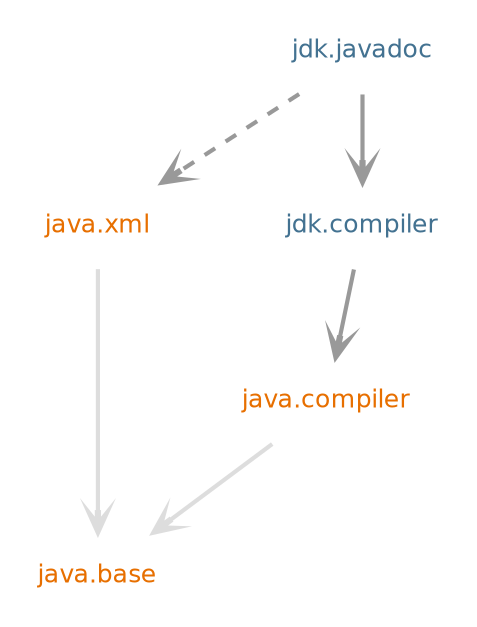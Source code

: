 digraph "jdk.javadoc" {
  nodesep=.5;
  ranksep=0.600000;
  pencolor=transparent;
  node [shape=plaintext, fontcolor="#000000", fontname="DejaVuSans", fontsize=12, margin=".2,.2"];
  edge [penwidth=2, color="#999999", arrowhead=open, arrowsize=1];
  {rank=same "java.xml"}
  {rank=same "java.compiler"}
  subgraph se {
  "java.base" [fontcolor="#e76f00", group=java];
  "java.compiler" [fontcolor="#e76f00", group=java];
  "java.xml" [fontcolor="#e76f00", group=java];
  }
  subgraph jdk {
  "jdk.compiler" [fontcolor="#437291", group=jdk];
  "jdk.javadoc" [fontcolor="#437291", group=jdk];
  }
  "java.compiler" -> "java.base" [color="#dddddd", weight=10];
  "java.xml" -> "java.base" [color="#dddddd", weight=10000];
  "jdk.compiler" -> "java.compiler" [];
  "jdk.javadoc" -> "java.xml" [style="dashed"];
  "jdk.javadoc" -> "jdk.compiler" [];
}
